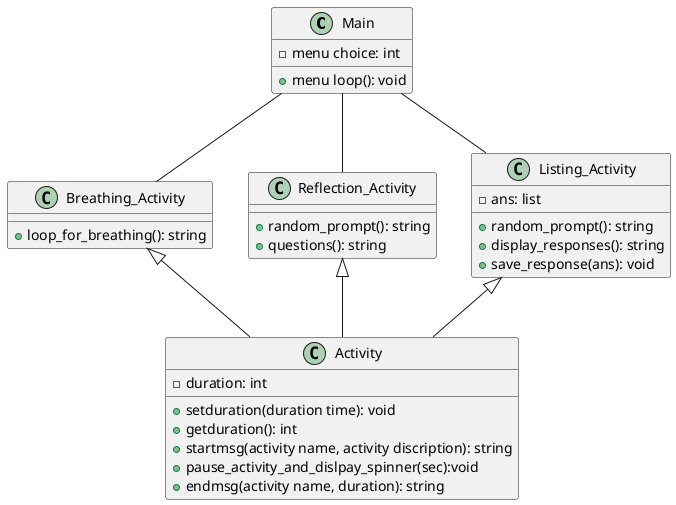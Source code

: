 @startuml develop04

class Main {
  - menu choice: int
  + menu loop(): void
  
}

class Activity {
  - duration: int
  +setduration(duration time): void
  +getduration(): int
  +startmsg(activity name, activity discription): string 
  +pause_activity_and_dislpay_spinner(sec):void
  +endmsg(activity name, duration): string
}

class Breathing_Activity{
  +loop_for_breathing(): string

}
class Reflection_Activity{
  +random_prompt(): string
  +questions(): string
   

}
class Listing_Activity{
  -ans: list
  +random_prompt(): string
  +display_responses(): string
  +save_response(ans): void 

}
Main -- Breathing_Activity
Main -- Reflection_Activity
Main -- Listing_Activity

Breathing_Activity <|-- Activity
Reflection_Activity <|-- Activity
Listing_Activity <|-- Activity





